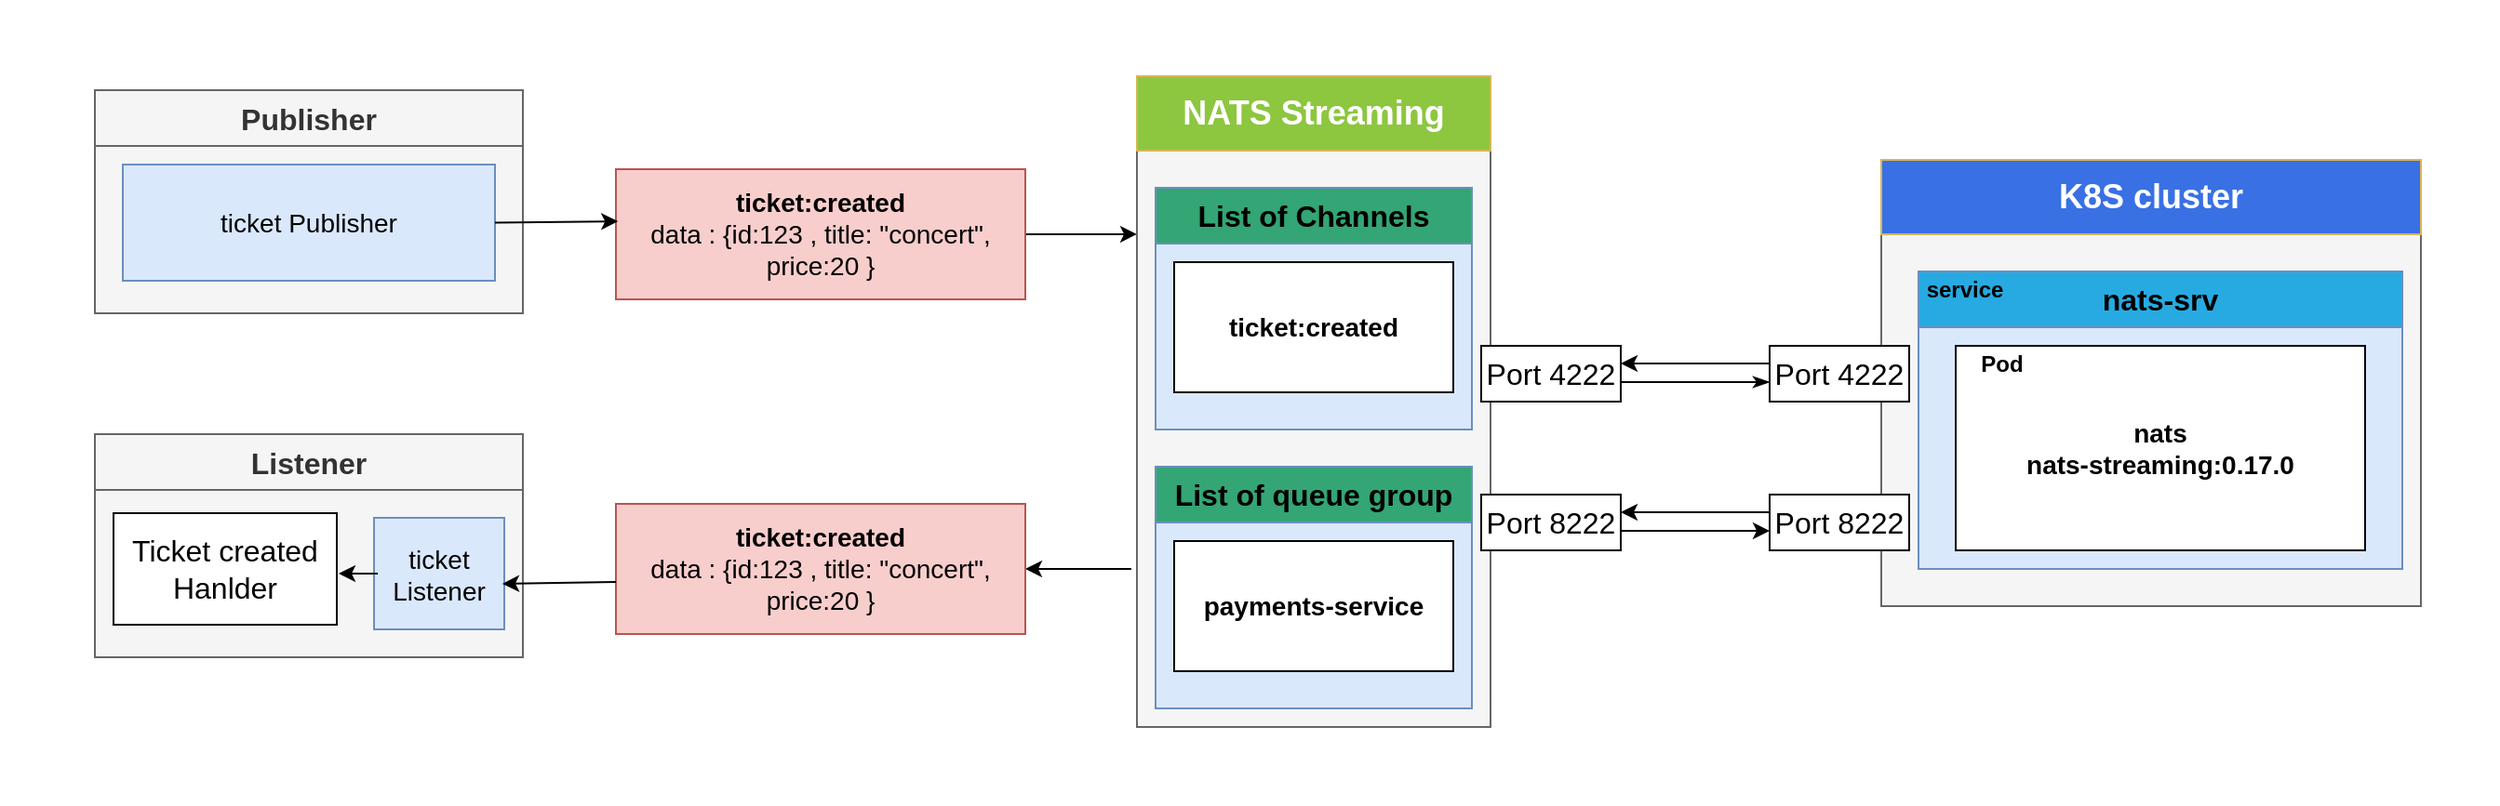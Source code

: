 <mxfile version="21.5.0" type="device">
  <diagram name="Page-1" id="AV-sRW5_SawkQOjBC835">
    <mxGraphModel dx="1257" dy="723" grid="1" gridSize="10" guides="1" tooltips="1" connect="1" arrows="1" fold="1" page="1" pageScale="1" pageWidth="2500" pageHeight="2500" math="0" shadow="0">
      <root>
        <mxCell id="0" />
        <mxCell id="1" parent="0" />
        <mxCell id="FA8MQbHwzfT2Bc9t9foA-38" value="" style="rounded=0;whiteSpace=wrap;html=1;fontSize=13;fillColor=#f5f5f5;strokeColor=#666666;fontColor=#333333;" vertex="1" parent="1">
          <mxGeometry x="1310" y="117.5" width="230" height="90" as="geometry" />
        </mxCell>
        <mxCell id="FA8MQbHwzfT2Bc9t9foA-41" value="Publisher" style="rounded=0;whiteSpace=wrap;html=1;fontSize=16;fillColor=#f5f5f5;strokeColor=#666666;fontColor=#333333;fontStyle=1" vertex="1" parent="1">
          <mxGeometry x="1310" y="87.5" width="230" height="30" as="geometry" />
        </mxCell>
        <mxCell id="FA8MQbHwzfT2Bc9t9foA-45" value="ticket Publisher" style="rounded=0;whiteSpace=wrap;html=1;fontSize=14;fontStyle=0;fillColor=#dae8fc;strokeColor=#6c8ebf;" vertex="1" parent="1">
          <mxGeometry x="1325" y="127.5" width="200" height="62.5" as="geometry" />
        </mxCell>
        <mxCell id="FA8MQbHwzfT2Bc9t9foA-48" style="edgeStyle=orthogonalEdgeStyle;rounded=0;orthogonalLoop=1;jettySize=auto;html=1;exitX=1;exitY=0.5;exitDx=0;exitDy=0;fontSize=14;entryX=0;entryY=0.145;entryDx=0;entryDy=0;entryPerimeter=0;" edge="1" parent="1" source="FA8MQbHwzfT2Bc9t9foA-49" target="FA8MQbHwzfT2Bc9t9foA-59">
          <mxGeometry relative="1" as="geometry">
            <mxPoint x="1840" y="159.905" as="targetPoint" />
          </mxGeometry>
        </mxCell>
        <mxCell id="FA8MQbHwzfT2Bc9t9foA-49" value="&lt;b&gt;ticket:created&lt;br&gt;&lt;/b&gt;data : {id:123 , title: &quot;concert&quot;, price:20 }" style="rounded=0;whiteSpace=wrap;html=1;fontSize=14;fillColor=#f8cecc;strokeColor=#b85450;" vertex="1" parent="1">
          <mxGeometry x="1590" y="130" width="220" height="70" as="geometry" />
        </mxCell>
        <mxCell id="FA8MQbHwzfT2Bc9t9foA-51" value="" style="rounded=0;whiteSpace=wrap;html=1;fontSize=13;fillColor=#f5f5f5;strokeColor=#666666;fontColor=#333333;" vertex="1" parent="1">
          <mxGeometry x="1310" y="302.5" width="230" height="90" as="geometry" />
        </mxCell>
        <mxCell id="FA8MQbHwzfT2Bc9t9foA-52" value="Listener" style="rounded=0;whiteSpace=wrap;html=1;fontSize=16;fillColor=#f5f5f5;strokeColor=#666666;fontColor=#333333;fontStyle=1" vertex="1" parent="1">
          <mxGeometry x="1310" y="272.5" width="230" height="30" as="geometry" />
        </mxCell>
        <mxCell id="FA8MQbHwzfT2Bc9t9foA-59" value="" style="rounded=0;whiteSpace=wrap;html=1;fillColor=#f5f5f5;strokeColor=#666666;fontColor=#333333;" vertex="1" parent="1">
          <mxGeometry x="1870" y="120" width="190" height="310" as="geometry" />
        </mxCell>
        <mxCell id="FA8MQbHwzfT2Bc9t9foA-60" value="&lt;font style=&quot;font-size: 18px;&quot; color=&quot;#ffffff&quot;&gt;NATS Streaming&lt;/font&gt;" style="rounded=0;whiteSpace=wrap;html=1;fillColor=#8dc63f;strokeColor=#d6b656;fontStyle=1;fontSize=16;" vertex="1" parent="1">
          <mxGeometry x="1870" y="80" width="190" height="40" as="geometry" />
        </mxCell>
        <mxCell id="FA8MQbHwzfT2Bc9t9foA-61" value="&lt;font style=&quot;font-size: 16px;&quot;&gt;List of Channels&lt;/font&gt;" style="rounded=0;whiteSpace=wrap;html=1;fontSize=12;fillColor=#34a574;strokeColor=#6c8ebf;fontStyle=1" vertex="1" parent="1">
          <mxGeometry x="1880" y="140" width="170" height="30" as="geometry" />
        </mxCell>
        <mxCell id="FA8MQbHwzfT2Bc9t9foA-62" value="" style="rounded=0;whiteSpace=wrap;html=1;fontSize=12;fillColor=#dae8fc;strokeColor=#6c8ebf;fontStyle=1" vertex="1" parent="1">
          <mxGeometry x="1880" y="170" width="170" height="100" as="geometry" />
        </mxCell>
        <mxCell id="FA8MQbHwzfT2Bc9t9foA-63" value="&lt;font style=&quot;font-size: 14px;&quot;&gt;ticket:created&lt;/font&gt;" style="rounded=0;whiteSpace=wrap;html=1;fontSize=11;align=center;fontStyle=1" vertex="1" parent="1">
          <mxGeometry x="1890" y="180" width="150" height="70" as="geometry" />
        </mxCell>
        <mxCell id="FA8MQbHwzfT2Bc9t9foA-73" style="edgeStyle=orthogonalEdgeStyle;rounded=0;orthogonalLoop=1;jettySize=auto;html=1;exitX=1;exitY=0.5;exitDx=0;exitDy=0;entryX=-0.016;entryY=0.629;entryDx=0;entryDy=0;entryPerimeter=0;startArrow=classic;startFill=1;endArrow=none;endFill=0;" edge="1" parent="1" source="FA8MQbHwzfT2Bc9t9foA-70">
          <mxGeometry relative="1" as="geometry">
            <mxPoint x="1866.96" y="344.99" as="targetPoint" />
          </mxGeometry>
        </mxCell>
        <mxCell id="FA8MQbHwzfT2Bc9t9foA-70" value="&lt;b&gt;ticket:created&lt;br&gt;&lt;/b&gt;data : {id:123 , title: &quot;concert&quot;, price:20 }" style="rounded=0;whiteSpace=wrap;html=1;fontSize=14;fillColor=#f8cecc;strokeColor=#b85450;" vertex="1" parent="1">
          <mxGeometry x="1590" y="310" width="220" height="70" as="geometry" />
        </mxCell>
        <mxCell id="FA8MQbHwzfT2Bc9t9foA-75" value="&lt;font style=&quot;font-size: 16px;&quot;&gt;List of queue group&lt;/font&gt;" style="rounded=0;whiteSpace=wrap;html=1;fontSize=12;fillColor=#34a574;strokeColor=#6c8ebf;fontStyle=1" vertex="1" parent="1">
          <mxGeometry x="1880" y="290" width="170" height="30" as="geometry" />
        </mxCell>
        <mxCell id="FA8MQbHwzfT2Bc9t9foA-76" value="" style="rounded=0;whiteSpace=wrap;html=1;fontSize=12;fillColor=#dae8fc;strokeColor=#6c8ebf;fontStyle=1" vertex="1" parent="1">
          <mxGeometry x="1880" y="320" width="170" height="100" as="geometry" />
        </mxCell>
        <mxCell id="FA8MQbHwzfT2Bc9t9foA-77" value="&lt;font style=&quot;font-size: 14px;&quot;&gt;payments-service&lt;/font&gt;" style="rounded=0;whiteSpace=wrap;html=1;fontSize=11;align=center;fontStyle=1" vertex="1" parent="1">
          <mxGeometry x="1890" y="330" width="150" height="70" as="geometry" />
        </mxCell>
        <mxCell id="FA8MQbHwzfT2Bc9t9foA-78" value="" style="rounded=0;whiteSpace=wrap;html=1;fillColor=#f5f5f5;strokeColor=#666666;fontColor=#333333;" vertex="1" parent="1">
          <mxGeometry x="2270" y="165" width="290" height="200" as="geometry" />
        </mxCell>
        <mxCell id="FA8MQbHwzfT2Bc9t9foA-79" value="&lt;font style=&quot;font-size: 18px;&quot;&gt;K8S cluster&lt;/font&gt;" style="rounded=0;whiteSpace=wrap;html=1;fillColor=#3970e4;strokeColor=#d6b656;fontStyle=1;fontSize=16;fontColor=#FFFFFF;" vertex="1" parent="1">
          <mxGeometry x="2270" y="125" width="290" height="40" as="geometry" />
        </mxCell>
        <mxCell id="FA8MQbHwzfT2Bc9t9foA-80" value="&lt;font style=&quot;font-size: 16px;&quot;&gt;nats-srv&lt;/font&gt;" style="rounded=0;whiteSpace=wrap;html=1;fontSize=12;fillColor=#27aae1;strokeColor=#6c8ebf;fontStyle=1" vertex="1" parent="1">
          <mxGeometry x="2290" y="185" width="260" height="30" as="geometry" />
        </mxCell>
        <mxCell id="FA8MQbHwzfT2Bc9t9foA-81" value="" style="rounded=0;whiteSpace=wrap;html=1;fontSize=12;fillColor=#dae8fc;strokeColor=#6c8ebf;fontStyle=1" vertex="1" parent="1">
          <mxGeometry x="2290" y="215" width="260" height="130" as="geometry" />
        </mxCell>
        <mxCell id="FA8MQbHwzfT2Bc9t9foA-82" value="&lt;font style=&quot;font-size: 14px;&quot;&gt;&lt;font style=&quot;font-size: 14px;&quot;&gt;nats&lt;/font&gt;&lt;br&gt;&lt;font style=&quot;font-size: 14px;&quot;&gt;nats-streaming:0.17.0&lt;/font&gt;&lt;br&gt;&lt;/font&gt;" style="rounded=0;whiteSpace=wrap;html=1;fontSize=11;align=center;fontStyle=1" vertex="1" parent="1">
          <mxGeometry x="2310" y="225" width="220" height="110" as="geometry" />
        </mxCell>
        <mxCell id="FA8MQbHwzfT2Bc9t9foA-104" value="&lt;b&gt;Pod&lt;/b&gt;" style="text;html=1;strokeColor=none;fillColor=none;align=center;verticalAlign=middle;whiteSpace=wrap;rounded=0;" vertex="1" parent="1">
          <mxGeometry x="2310" y="225" width="50" height="20" as="geometry" />
        </mxCell>
        <mxCell id="FA8MQbHwzfT2Bc9t9foA-107" value="Port 4222" style="rounded=0;whiteSpace=wrap;html=1;shadow=0;fontSize=16;fontColor=#000000;align=center;" vertex="1" parent="1">
          <mxGeometry x="2055" y="225" width="75" height="30" as="geometry" />
        </mxCell>
        <mxCell id="FA8MQbHwzfT2Bc9t9foA-108" value="Port 8222" style="rounded=0;whiteSpace=wrap;html=1;shadow=0;fontSize=16;fontColor=#000000;align=center;" vertex="1" parent="1">
          <mxGeometry x="2055" y="305" width="75" height="30" as="geometry" />
        </mxCell>
        <mxCell id="FA8MQbHwzfT2Bc9t9foA-109" value="&lt;b&gt;service&lt;/b&gt;" style="text;html=1;strokeColor=none;fillColor=none;align=center;verticalAlign=middle;whiteSpace=wrap;rounded=0;" vertex="1" parent="1">
          <mxGeometry x="2290" y="185" width="50" height="20" as="geometry" />
        </mxCell>
        <mxCell id="FA8MQbHwzfT2Bc9t9foA-113" style="edgeStyle=orthogonalEdgeStyle;rounded=0;orthogonalLoop=1;jettySize=auto;html=1;exitX=0;exitY=0.5;exitDx=0;exitDy=0;entryX=1;entryY=0.5;entryDx=0;entryDy=0;" edge="1" parent="1">
          <mxGeometry relative="1" as="geometry">
            <mxPoint x="2210" y="234.5" as="sourcePoint" />
            <mxPoint x="2130" y="234.5" as="targetPoint" />
          </mxGeometry>
        </mxCell>
        <mxCell id="FA8MQbHwzfT2Bc9t9foA-110" value="Port 4222" style="rounded=0;whiteSpace=wrap;html=1;shadow=0;fontSize=16;fontColor=#000000;align=center;" vertex="1" parent="1">
          <mxGeometry x="2210" y="225" width="75" height="30" as="geometry" />
        </mxCell>
        <mxCell id="FA8MQbHwzfT2Bc9t9foA-111" value="Port 8222" style="rounded=0;whiteSpace=wrap;html=1;shadow=0;fontSize=16;fontColor=#000000;align=center;" vertex="1" parent="1">
          <mxGeometry x="2210" y="305" width="75" height="30" as="geometry" />
        </mxCell>
        <mxCell id="FA8MQbHwzfT2Bc9t9foA-114" style="edgeStyle=orthogonalEdgeStyle;rounded=0;orthogonalLoop=1;jettySize=auto;html=1;exitX=0;exitY=0.5;exitDx=0;exitDy=0;entryX=1;entryY=0.5;entryDx=0;entryDy=0;startArrow=classicThin;startFill=1;endArrow=none;endFill=0;" edge="1" parent="1">
          <mxGeometry relative="1" as="geometry">
            <mxPoint x="2210" y="244.5" as="sourcePoint" />
            <mxPoint x="2130" y="244.5" as="targetPoint" />
            <Array as="points">
              <mxPoint x="2150" y="244.5" />
              <mxPoint x="2150" y="244.5" />
            </Array>
          </mxGeometry>
        </mxCell>
        <mxCell id="FA8MQbHwzfT2Bc9t9foA-115" style="edgeStyle=orthogonalEdgeStyle;rounded=0;orthogonalLoop=1;jettySize=auto;html=1;exitX=0;exitY=0.5;exitDx=0;exitDy=0;entryX=1;entryY=0.5;entryDx=0;entryDy=0;" edge="1" parent="1">
          <mxGeometry relative="1" as="geometry">
            <mxPoint x="2210" y="314.5" as="sourcePoint" />
            <mxPoint x="2130" y="314.5" as="targetPoint" />
          </mxGeometry>
        </mxCell>
        <mxCell id="FA8MQbHwzfT2Bc9t9foA-116" style="edgeStyle=orthogonalEdgeStyle;rounded=0;orthogonalLoop=1;jettySize=auto;html=1;exitX=0;exitY=0.5;exitDx=0;exitDy=0;entryX=1;entryY=0.5;entryDx=0;entryDy=0;startArrow=classic;startFill=1;endArrow=none;endFill=0;" edge="1" parent="1">
          <mxGeometry relative="1" as="geometry">
            <mxPoint x="2210" y="324.5" as="sourcePoint" />
            <mxPoint x="2130" y="324.5" as="targetPoint" />
            <Array as="points">
              <mxPoint x="2150" y="324.5" />
              <mxPoint x="2150" y="324.5" />
            </Array>
          </mxGeometry>
        </mxCell>
        <mxCell id="FA8MQbHwzfT2Bc9t9foA-118" value="" style="endArrow=classic;html=1;rounded=0;exitX=1;exitY=0.5;exitDx=0;exitDy=0;entryX=0.005;entryY=0.4;entryDx=0;entryDy=0;entryPerimeter=0;endFill=1;" edge="1" parent="1" source="FA8MQbHwzfT2Bc9t9foA-45" target="FA8MQbHwzfT2Bc9t9foA-49">
          <mxGeometry width="50" height="50" relative="1" as="geometry">
            <mxPoint x="1600" y="260" as="sourcePoint" />
            <mxPoint x="1650" y="210" as="targetPoint" />
          </mxGeometry>
        </mxCell>
        <mxCell id="FA8MQbHwzfT2Bc9t9foA-119" value="ticket Listener" style="rounded=0;whiteSpace=wrap;html=1;fontSize=14;fontStyle=0;fillColor=#dae8fc;strokeColor=#6c8ebf;" vertex="1" parent="1">
          <mxGeometry x="1460" y="317.5" width="70" height="60" as="geometry" />
        </mxCell>
        <mxCell id="FA8MQbHwzfT2Bc9t9foA-120" value="Ticket created&lt;br&gt;Hanlder" style="rounded=0;whiteSpace=wrap;html=1;fontSize=16;" vertex="1" parent="1">
          <mxGeometry x="1320" y="315" width="120" height="60" as="geometry" />
        </mxCell>
        <mxCell id="FA8MQbHwzfT2Bc9t9foA-121" style="edgeStyle=orthogonalEdgeStyle;rounded=0;orthogonalLoop=1;jettySize=auto;html=1;exitX=1;exitY=0.5;exitDx=0;exitDy=0;fontSize=14;endArrow=none;endFill=0;startArrow=classic;startFill=1;" edge="1" parent="1">
          <mxGeometry relative="1" as="geometry">
            <mxPoint x="1441" y="347.5" as="sourcePoint" />
            <mxPoint x="1462" y="348" as="targetPoint" />
          </mxGeometry>
        </mxCell>
        <mxCell id="FA8MQbHwzfT2Bc9t9foA-122" value="" style="endArrow=none;html=1;rounded=0;exitX=1;exitY=0.5;exitDx=0;exitDy=0;entryX=0.005;entryY=0.4;entryDx=0;entryDy=0;entryPerimeter=0;endFill=0;startArrow=classic;startFill=1;" edge="1" parent="1">
          <mxGeometry width="50" height="50" relative="1" as="geometry">
            <mxPoint x="1529" y="353" as="sourcePoint" />
            <mxPoint x="1590" y="352" as="targetPoint" />
          </mxGeometry>
        </mxCell>
        <mxCell id="FA8MQbHwzfT2Bc9t9foA-123" value="" style="endArrow=none;html=1;rounded=0;strokeColor=#FFFFFF;" edge="1" parent="1">
          <mxGeometry width="50" height="50" relative="1" as="geometry">
            <mxPoint x="2000" y="40" as="sourcePoint" />
            <mxPoint x="2070" y="40" as="targetPoint" />
          </mxGeometry>
        </mxCell>
        <mxCell id="FA8MQbHwzfT2Bc9t9foA-124" value="" style="endArrow=none;html=1;rounded=0;strokeColor=#FFFFFF;" edge="1" parent="1">
          <mxGeometry width="50" height="50" relative="1" as="geometry">
            <mxPoint x="1980" y="470" as="sourcePoint" />
            <mxPoint x="2050" y="470" as="targetPoint" />
          </mxGeometry>
        </mxCell>
        <mxCell id="FA8MQbHwzfT2Bc9t9foA-125" value="" style="endArrow=none;html=1;rounded=0;strokeColor=#FFFFFF;" edge="1" parent="1">
          <mxGeometry width="50" height="50" relative="1" as="geometry">
            <mxPoint x="1260" y="210" as="sourcePoint" />
            <mxPoint x="1260" y="158.16" as="targetPoint" />
          </mxGeometry>
        </mxCell>
        <mxCell id="FA8MQbHwzfT2Bc9t9foA-126" value="" style="endArrow=none;html=1;rounded=0;strokeColor=#FFFFFF;" edge="1" parent="1">
          <mxGeometry width="50" height="50" relative="1" as="geometry">
            <mxPoint x="2600" y="179.34" as="sourcePoint" />
            <mxPoint x="2600" y="127.5" as="targetPoint" />
          </mxGeometry>
        </mxCell>
      </root>
    </mxGraphModel>
  </diagram>
</mxfile>
